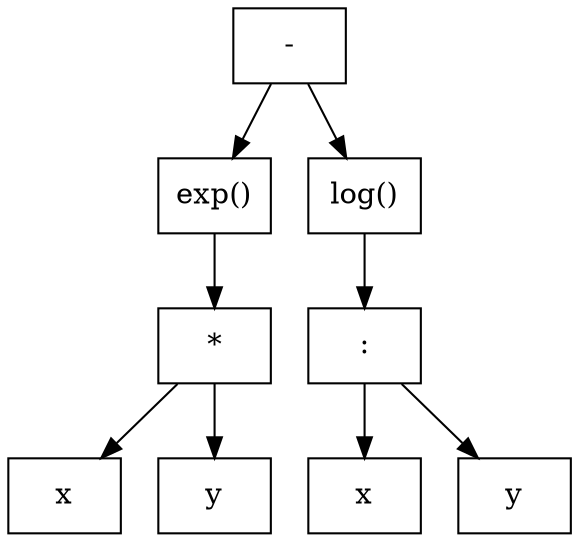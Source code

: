 digraph g {
node [shape=rectangle];
n[label = "-"];
    n0[label = "exp()"];
        n00[label = "*"];
            n000[label = "x"];
            n001[label = "y"];
    n1[label = "log()"]
        n10[label = ":"];
            n101[label = "x"];
            n100[label = "y"];
n -> n0;
n0 -> n00;
n00 -> n000;
n00 -> n001;

n -> n1;
n1 -> n10;
n10 -> n100;
n10 -> n101;
}